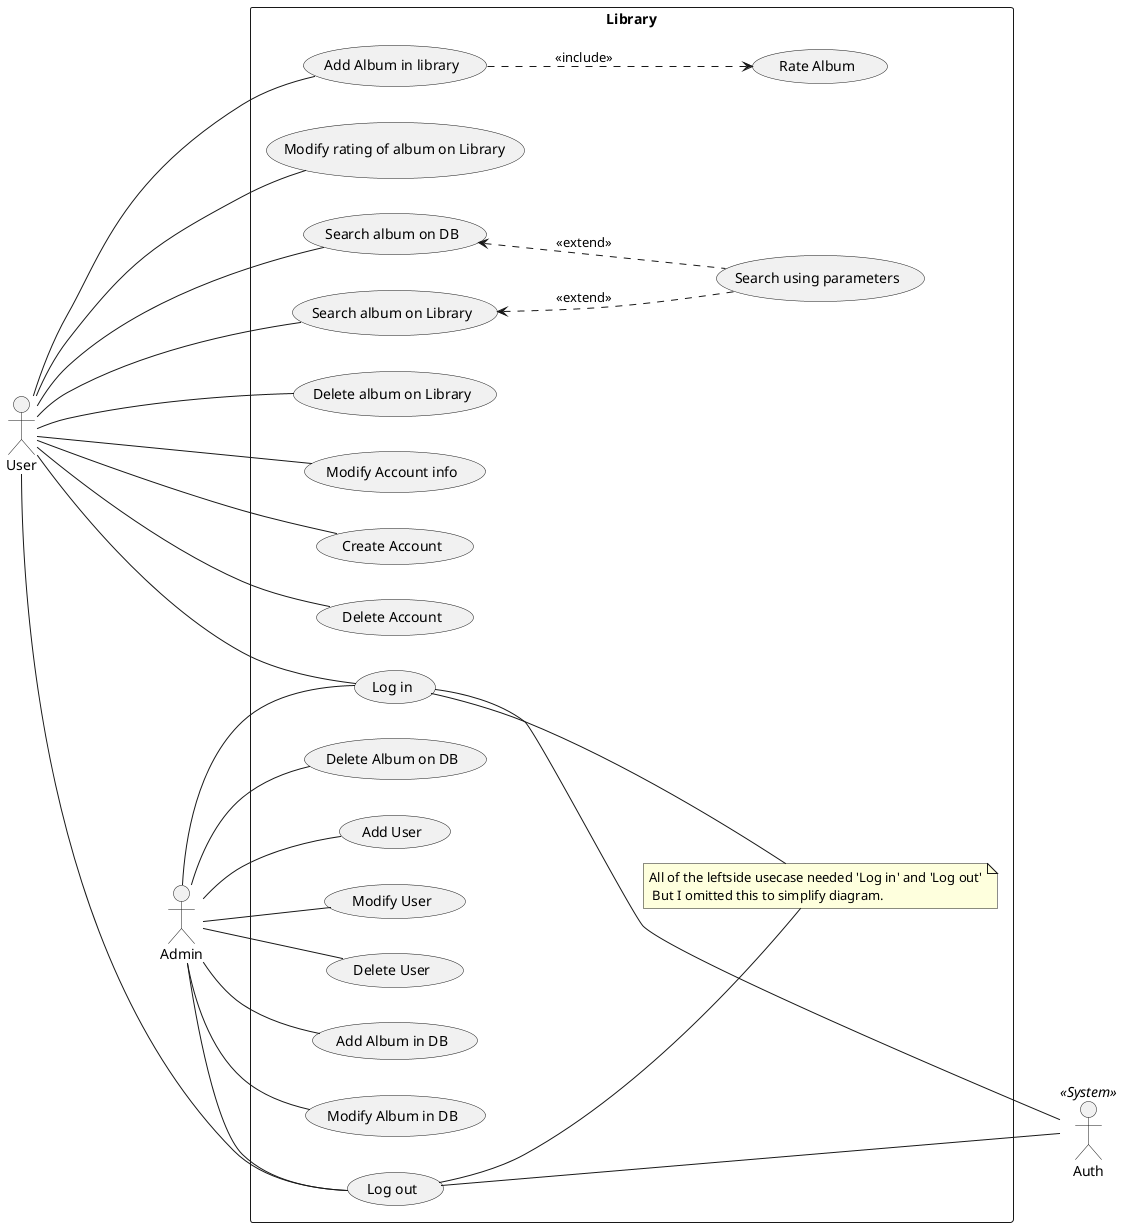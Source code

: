 @startuml
left to right direction
:User:
:Auth: <<System>>
:Admin:
rectangle Library {
  User -- (Add Album in library)
  (Add Album in library) .-> (Rate Album) : <<include>>
  User -- (Modify rating of album on Library)
  User -- (Search album on DB)
  User -- (Search album on Library)
  (Search album on Library) <-. (Search using parameters) : <<extend>>
  User -- (Delete album on Library)
  (Search album on DB) <-. (Search using parameters) : <<extend>>
  User -- (Modify Account info)
  User -- (Create Account)
  User -- (Delete Account)

  User ---- (Log in)
  User ---- (Log out)
  Admin -- (Log in)
  Admin -- (Log out)
  (Log in) --- Auth
  (Log out) -- Auth
  note "All of the leftside usecase needed 'Log in' and 'Log out'\n But I omitted this to simplify diagram." as N1
  (Log in) -- N1
  (Log out) -- N1
  Admin -- (Add Album in DB)
  Admin -- (Modify Album in DB)
  Admin -- (Delete Album on DB)
  Admin -- (Add User)
  Admin -- (Modify User)
  Admin -- (Delete User)
}

@enduml
